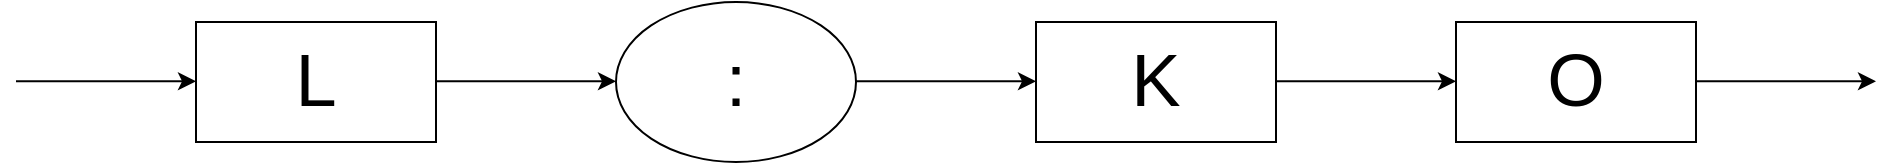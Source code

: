 <mxfile version="12.7.9" type="device"><diagram id="I5BP6vOR_1D-y6K9_unL" name="Page-1"><mxGraphModel dx="1843" dy="540" grid="1" gridSize="10" guides="1" tooltips="1" connect="1" arrows="1" fold="1" page="1" pageScale="1" pageWidth="827" pageHeight="1169" math="0" shadow="0"><root><mxCell id="0"/><mxCell id="1" parent="0"/><mxCell id="Dvv93qsHE8iZuxDN588F-25" value="" style="group" vertex="1" connectable="0" parent="1"><mxGeometry width="930" height="80" as="geometry"/></mxCell><mxCell id="Dvv93qsHE8iZuxDN588F-12" value="&lt;font style=&quot;font-size: 37px&quot;&gt;:&lt;/font&gt;" style="ellipse;whiteSpace=wrap;html=1;" vertex="1" parent="Dvv93qsHE8iZuxDN588F-25"><mxGeometry x="300" width="120" height="80" as="geometry"/></mxCell><mxCell id="Dvv93qsHE8iZuxDN588F-24" value="" style="group" vertex="1" connectable="0" parent="Dvv93qsHE8iZuxDN588F-25"><mxGeometry y="10" width="930" height="60" as="geometry"/></mxCell><mxCell id="Dvv93qsHE8iZuxDN588F-13" value="" style="endArrow=classic;html=1;entryX=0;entryY=0.5;entryDx=0;entryDy=0;" edge="1" parent="Dvv93qsHE8iZuxDN588F-24"><mxGeometry width="50" height="50" relative="1" as="geometry"><mxPoint x="420" y="29.64" as="sourcePoint"/><mxPoint x="510" y="29.64" as="targetPoint"/></mxGeometry></mxCell><mxCell id="Dvv93qsHE8iZuxDN588F-14" value="" style="endArrow=classic;html=1;entryX=0;entryY=0.5;entryDx=0;entryDy=0;" edge="1" parent="Dvv93qsHE8iZuxDN588F-24"><mxGeometry width="50" height="50" relative="1" as="geometry"><mxPoint y="29.64" as="sourcePoint"/><mxPoint x="90" y="29.64" as="targetPoint"/></mxGeometry></mxCell><mxCell id="Dvv93qsHE8iZuxDN588F-15" value="&lt;font style=&quot;font-size: 37px&quot;&gt;L&lt;/font&gt;" style="rounded=0;whiteSpace=wrap;html=1;" vertex="1" parent="Dvv93qsHE8iZuxDN588F-24"><mxGeometry x="90" width="120" height="60" as="geometry"/></mxCell><mxCell id="Dvv93qsHE8iZuxDN588F-16" value="" style="endArrow=classic;html=1;entryX=0;entryY=0.5;entryDx=0;entryDy=0;" edge="1" parent="Dvv93qsHE8iZuxDN588F-24"><mxGeometry width="50" height="50" relative="1" as="geometry"><mxPoint x="210" y="29.64" as="sourcePoint"/><mxPoint x="300" y="29.64" as="targetPoint"/></mxGeometry></mxCell><mxCell id="Dvv93qsHE8iZuxDN588F-18" value="&lt;font style=&quot;font-size: 37px&quot;&gt;K&lt;/font&gt;" style="rounded=0;whiteSpace=wrap;html=1;" vertex="1" parent="Dvv93qsHE8iZuxDN588F-24"><mxGeometry x="510" width="120" height="60" as="geometry"/></mxCell><mxCell id="Dvv93qsHE8iZuxDN588F-19" value="" style="endArrow=classic;html=1;entryX=0;entryY=0.5;entryDx=0;entryDy=0;" edge="1" parent="Dvv93qsHE8iZuxDN588F-24"><mxGeometry width="50" height="50" relative="1" as="geometry"><mxPoint x="630.0" y="29.64" as="sourcePoint"/><mxPoint x="720.0" y="29.64" as="targetPoint"/></mxGeometry></mxCell><mxCell id="Dvv93qsHE8iZuxDN588F-22" value="&lt;span style=&quot;font-size: 37px&quot;&gt;O&lt;/span&gt;" style="rounded=0;whiteSpace=wrap;html=1;" vertex="1" parent="Dvv93qsHE8iZuxDN588F-24"><mxGeometry x="720" width="120" height="60" as="geometry"/></mxCell><mxCell id="Dvv93qsHE8iZuxDN588F-23" value="" style="endArrow=classic;html=1;entryX=0;entryY=0.5;entryDx=0;entryDy=0;" edge="1" parent="Dvv93qsHE8iZuxDN588F-24"><mxGeometry width="50" height="50" relative="1" as="geometry"><mxPoint x="840" y="29.64" as="sourcePoint"/><mxPoint x="930" y="29.64" as="targetPoint"/></mxGeometry></mxCell></root></mxGraphModel></diagram></mxfile>